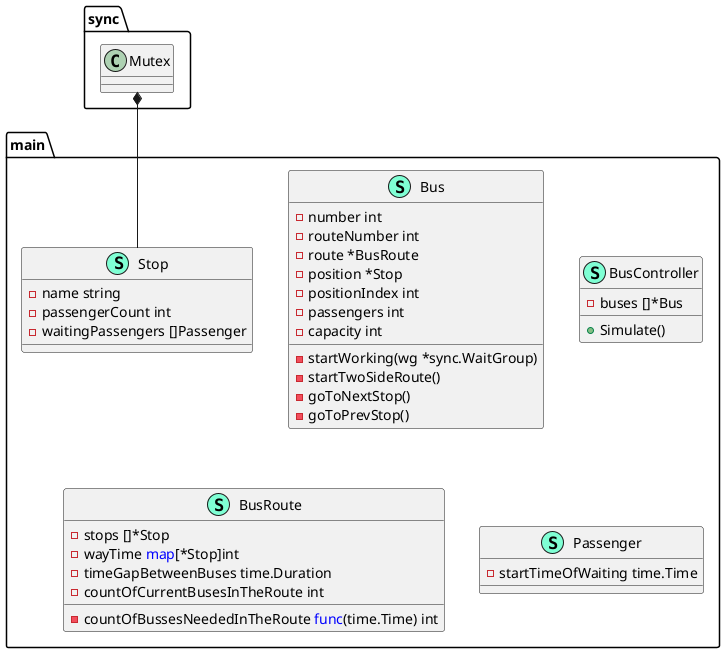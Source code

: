 @startuml
namespace main {
    class Bus << (S,Aquamarine) >> {
        - number int
        - routeNumber int
        - route *BusRoute
        - position *Stop
        - positionIndex int
        - passengers int
        - capacity int

        - startWorking(wg *sync.WaitGroup) 
        - startTwoSideRoute() 
        - goToNextStop() 
        - goToPrevStop() 

    }
    class BusController << (S,Aquamarine) >> {
        - buses []*Bus

        + Simulate() 

    }
    class BusRoute << (S,Aquamarine) >> {
        - stops []*Stop
        - wayTime <font color=blue>map</font>[*Stop]int
        - timeGapBetweenBuses time.Duration
        - countOfBussesNeededInTheRoute <font color=blue>func</font>(time.Time) int
        - countOfCurrentBusesInTheRoute int

    }
    class Passenger << (S,Aquamarine) >> {
        - startTimeOfWaiting time.Time

    }
    class Stop << (S,Aquamarine) >> {
        - name string
        - passengerCount int
        - waitingPassengers []Passenger

    }
}
"sync.Mutex" *-- "main.Stop"


@enduml
